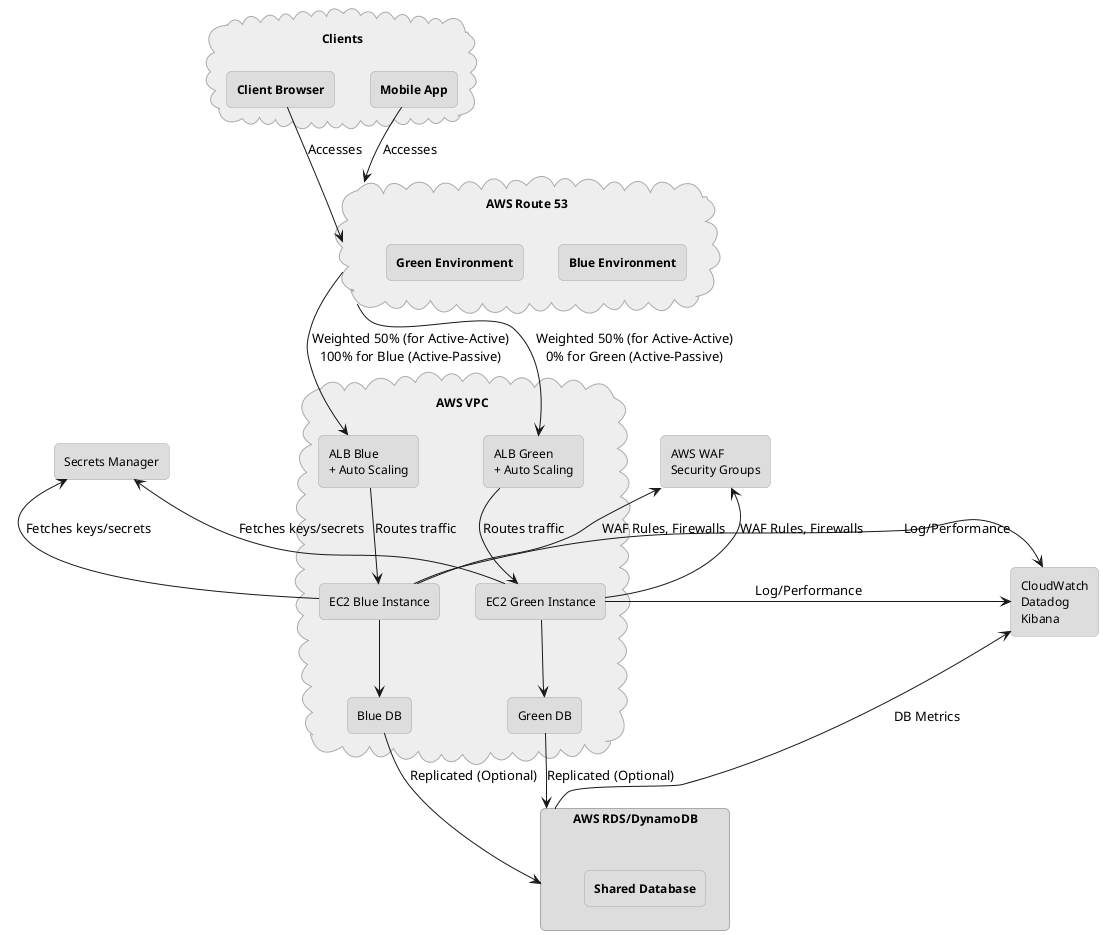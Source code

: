 @startuml
!define RECTANGLE #DDDDDD

skinparam rectangle {
    BackgroundColor RECTANGLE
    BorderColor #AAAAAA
    RoundCorner 10
    FontSize 12
    FontColor black
}

skinparam cloud {
    BackgroundColor #EEEEEE
    BorderColor #AAAAAA
    RoundCorner 10
    FontSize 12
    FontColor black
}

cloud "Clients" {
    rectangle "<b>Client Browser" as ClientBrowser
    rectangle "<b>Mobile App" as MobileApp
}

cloud "AWS Route 53" as DNS {
    rectangle "<b>Blue Environment" as BlueEnv
    rectangle "<b>Green Environment" as GreenEnv
}

cloud "AWS VPC" as VPC {
    rectangle "ALB Blue\n+ Auto Scaling" as ALB_Blue
    rectangle "ALB Green\n+ Auto Scaling" as ALB_Green

    rectangle "EC2 Blue Instance" as EC2_Blue
    rectangle "EC2 Green Instance" as EC2_Green

    rectangle "Blue DB" as Blue_DB
    rectangle "Green DB" as Green_DB
}

rectangle "AWS RDS/DynamoDB" as SharedDB {
    rectangle "<b>Shared Database" as SharedDatabase
}

rectangle "CloudWatch\nDatadog\nKibana" as Monitoring

rectangle "AWS WAF\nSecurity Groups" as Security

rectangle "Secrets Manager" as Secrets

ClientBrowser -down-> DNS: Accesses
MobileApp -down-> DNS: Accesses

DNS --> ALB_Blue: Weighted 50% (for Active-Active)\n100% for Blue (Active-Passive)
DNS --> ALB_Green: Weighted 50% (for Active-Active)\n0% for Green (Active-Passive)

ALB_Blue --> EC2_Blue: Routes traffic
ALB_Green --> EC2_Green: Routes traffic

EC2_Blue --> Blue_DB
EC2_Green --> Green_DB

Blue_DB --> SharedDB: Replicated (Optional)
Green_DB --> SharedDB: Replicated (Optional)

EC2_Blue -right-> Monitoring: Log/Performance
EC2_Green -left-> Monitoring: Log/Performance

EC2_Blue -up-> Security: WAF Rules, Firewalls
EC2_Green -up-> Security: WAF Rules, Firewalls

EC2_Blue -up-> Secrets: Fetches keys/secrets
EC2_Green -up-> Secrets: Fetches keys/secrets

SharedDB --> Monitoring: DB Metrics

@enduml
